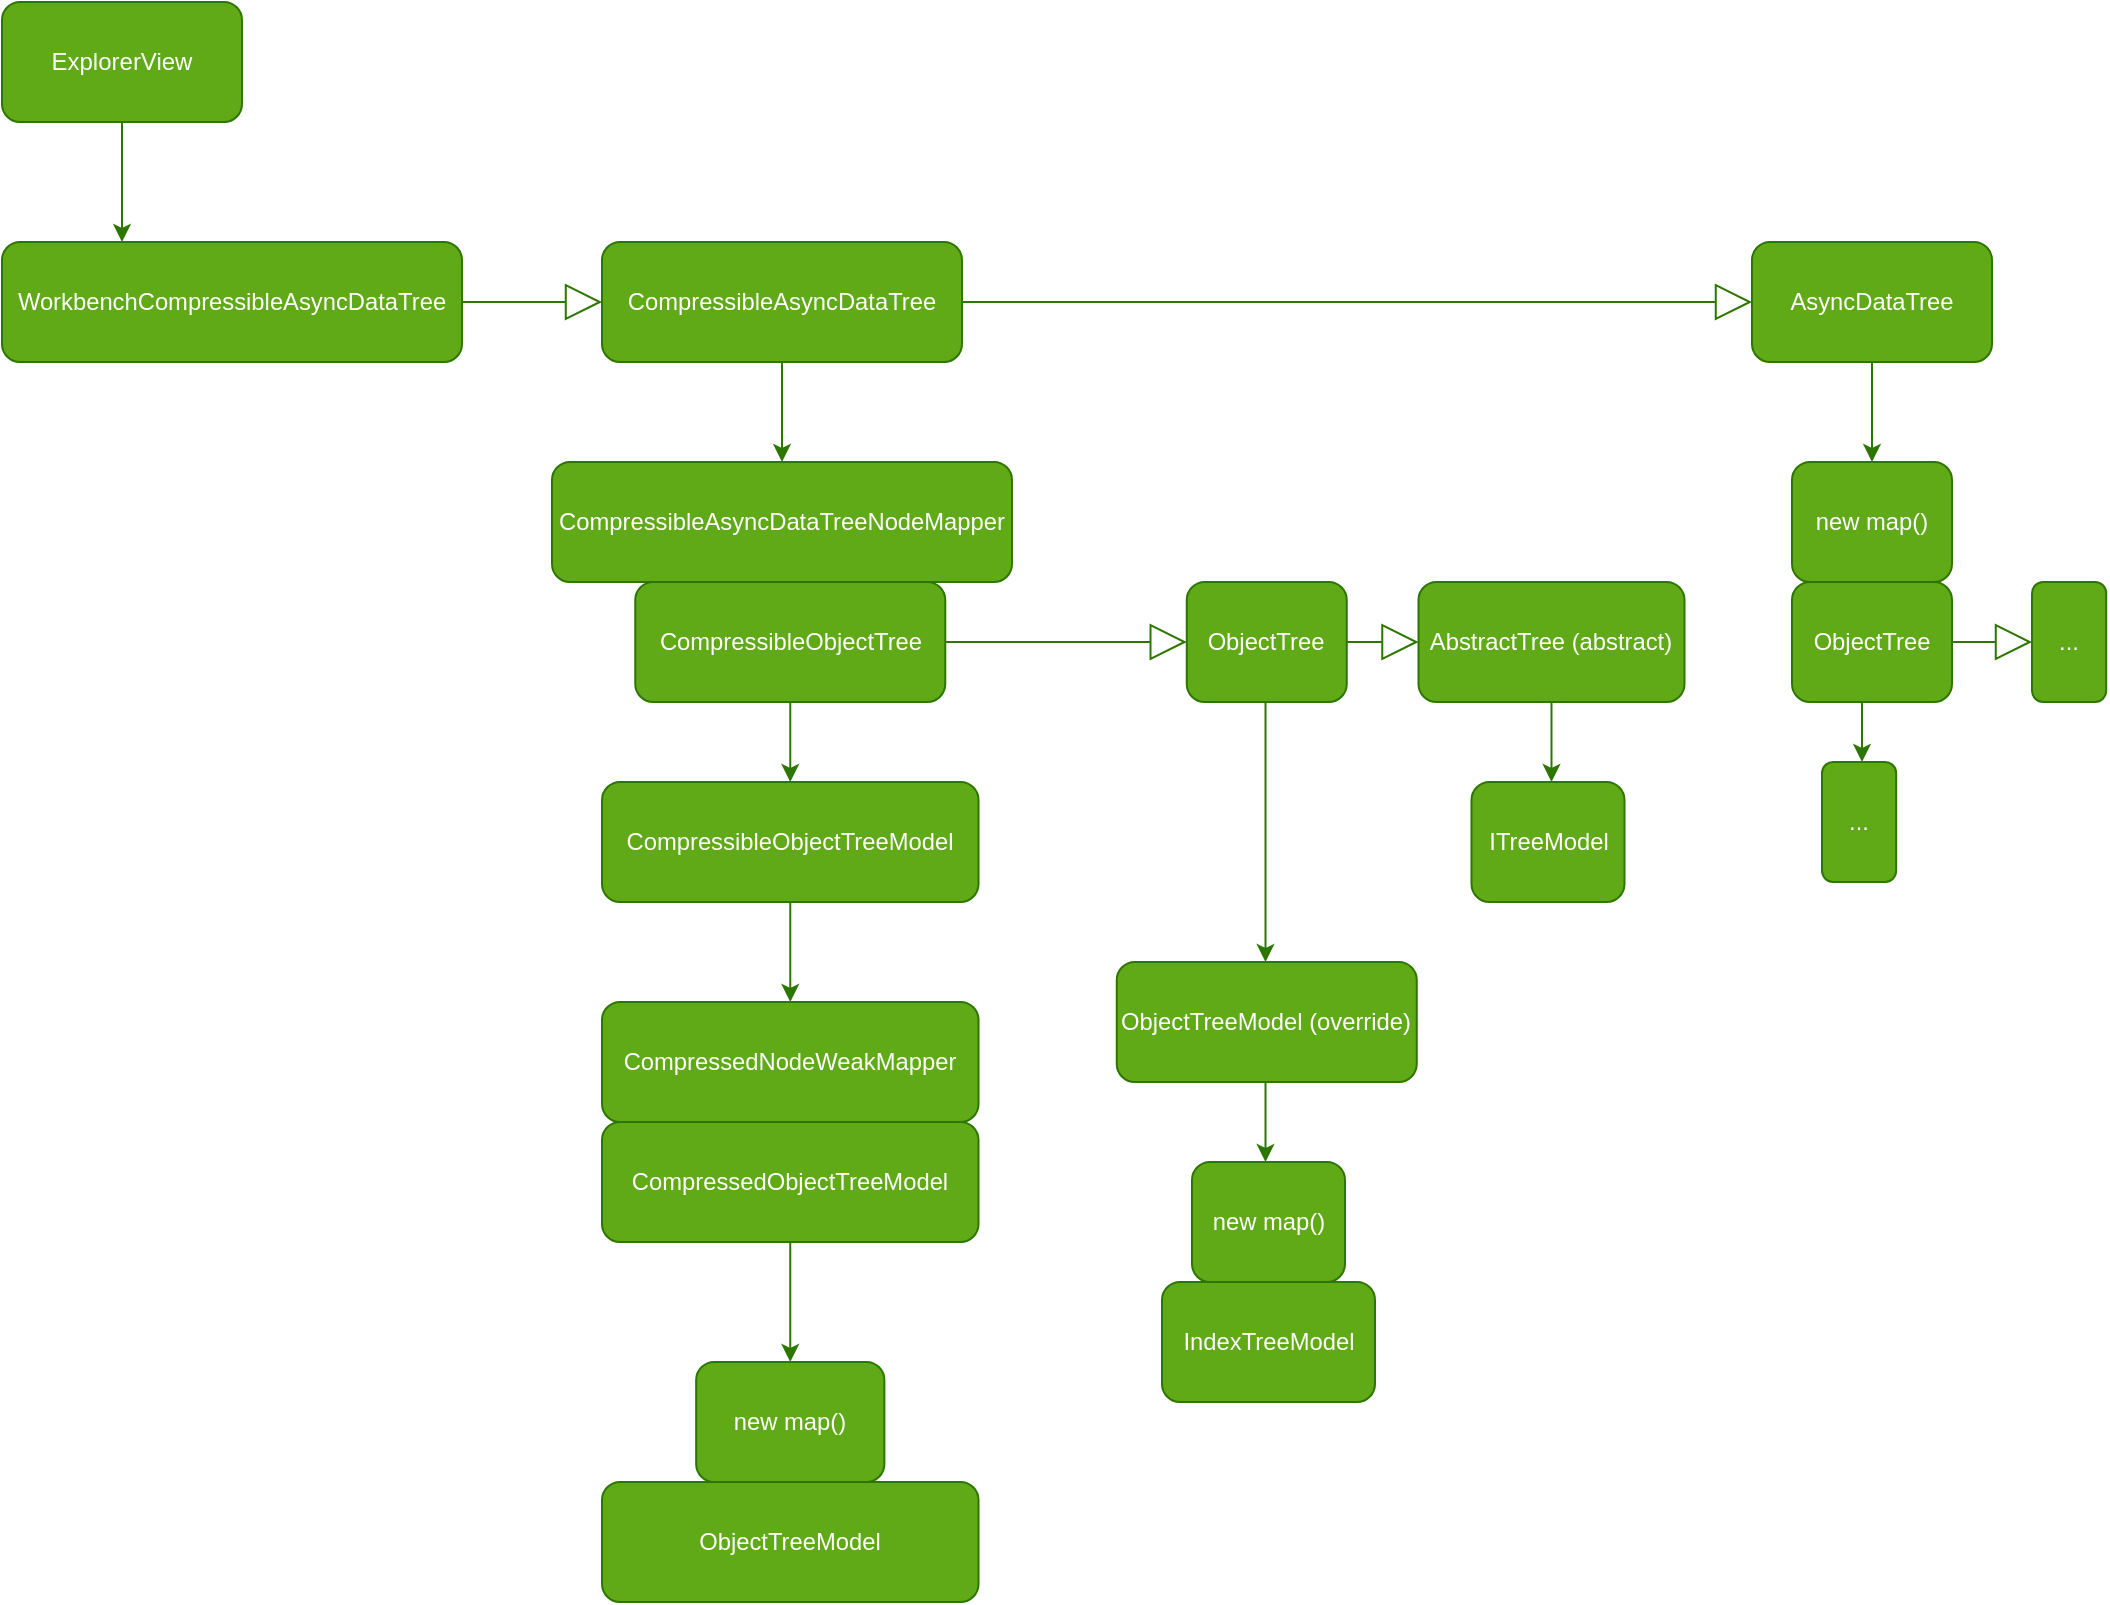 <mxfile>
    <diagram id="q6ZjXwOigtVPeb_UORay" name="Page-1">
        <mxGraphModel dx="1678" dy="789" grid="1" gridSize="10" guides="1" tooltips="1" connect="1" arrows="1" fold="1" page="1" pageScale="1" pageWidth="827" pageHeight="1169" background="#FFFFFF" math="0" shadow="0">
            <root>
                <mxCell id="0"/>
                <mxCell id="1" parent="0"/>
                <mxCell id="2" value="ExplorerView" style="rounded=1;whiteSpace=wrap;html=1;labelBackgroundColor=none;fontColor=#ffffff;fillColor=#60a917;strokeColor=#2D7600;" parent="1" vertex="1">
                    <mxGeometry x="10" y="210" width="120" height="60" as="geometry"/>
                </mxCell>
                <mxCell id="3" value="&lt;div style=&quot;text-align: left&quot;&gt;&lt;span style=&quot;font-size: 11.9px&quot;&gt;&lt;font&gt;WorkbenchCompressibleAsyncDataTree&lt;/font&gt;&lt;/span&gt;&lt;/div&gt;" style="rounded=1;whiteSpace=wrap;html=1;labelBackgroundColor=none;fontColor=#ffffff;fillColor=#60a917;strokeColor=#2D7600;" parent="1" vertex="1">
                    <mxGeometry x="10" y="330" width="230" height="60" as="geometry"/>
                </mxCell>
                <mxCell id="K2otVNH5BM3hFpUply0Z-3" value="" style="endArrow=classic;html=1;rounded=0;edgeStyle=elbowEdgeStyle;labelBackgroundColor=none;fontColor=#030202;fillColor=#60a917;strokeColor=#2D7600;" parent="1" source="2" target="3" edge="1">
                    <mxGeometry width="50" height="50" relative="1" as="geometry">
                        <mxPoint x="240" y="410" as="sourcePoint"/>
                        <mxPoint x="270" y="450" as="targetPoint"/>
                        <Array as="points">
                            <mxPoint x="70" y="330"/>
                        </Array>
                    </mxGeometry>
                </mxCell>
                <mxCell id="K2otVNH5BM3hFpUply0Z-4" value="&lt;div style=&quot;text-align: left&quot;&gt;&lt;font&gt;&lt;span style=&quot;font-size: 11.9px&quot;&gt;CompressibleAsyncDataTree&lt;/span&gt;&lt;/font&gt;&lt;br&gt;&lt;/div&gt;" style="rounded=1;whiteSpace=wrap;html=1;labelBackgroundColor=none;fontColor=#ffffff;fillColor=#60a917;strokeColor=#2D7600;" parent="1" vertex="1">
                    <mxGeometry x="310" y="330" width="180" height="60" as="geometry"/>
                </mxCell>
                <mxCell id="K2otVNH5BM3hFpUply0Z-5" value="" style="endArrow=block;endSize=16;endFill=0;html=1;rounded=0;labelBackgroundColor=none;fontColor=#030202;fillColor=#60a917;strokeColor=#2D7600;" parent="1" source="3" target="K2otVNH5BM3hFpUply0Z-4" edge="1">
                    <mxGeometry x="0.481" width="160" relative="1" as="geometry">
                        <mxPoint x="320" y="380" as="sourcePoint"/>
                        <mxPoint x="480" y="380" as="targetPoint"/>
                        <mxPoint as="offset"/>
                    </mxGeometry>
                </mxCell>
                <mxCell id="K2otVNH5BM3hFpUply0Z-6" value="&lt;div style=&quot;text-align: left&quot;&gt;&lt;font&gt;&lt;span style=&quot;font-size: 11.9px&quot;&gt;CompressibleAsyncDataTreeNodeMapper&lt;/span&gt;&lt;/font&gt;&lt;br&gt;&lt;/div&gt;" style="rounded=1;whiteSpace=wrap;html=1;labelBackgroundColor=none;fontColor=#ffffff;fillColor=#60a917;strokeColor=#2D7600;" parent="1" vertex="1">
                    <mxGeometry x="285" y="440" width="230" height="60" as="geometry"/>
                </mxCell>
                <mxCell id="K2otVNH5BM3hFpUply0Z-7" value="" style="endArrow=classic;html=1;rounded=0;edgeStyle=elbowEdgeStyle;labelBackgroundColor=none;fontColor=#030202;fillColor=#60a917;strokeColor=#2D7600;" parent="1" source="K2otVNH5BM3hFpUply0Z-4" target="K2otVNH5BM3hFpUply0Z-6" edge="1">
                    <mxGeometry width="50" height="50" relative="1" as="geometry">
                        <mxPoint x="390" y="400" as="sourcePoint"/>
                        <mxPoint x="390" y="460" as="targetPoint"/>
                        <Array as="points">
                            <mxPoint x="390" y="460"/>
                        </Array>
                    </mxGeometry>
                </mxCell>
                <mxCell id="K2otVNH5BM3hFpUply0Z-8" value="&lt;div style=&quot;text-align: left&quot;&gt;&lt;font&gt;&lt;span style=&quot;font-size: 11.9px&quot;&gt;AsyncDataTree&lt;/span&gt;&lt;/font&gt;&lt;br&gt;&lt;/div&gt;" style="rounded=1;whiteSpace=wrap;html=1;labelBackgroundColor=none;fontColor=#ffffff;fillColor=#60a917;strokeColor=#2D7600;" parent="1" vertex="1">
                    <mxGeometry x="885" y="330" width="120" height="60" as="geometry"/>
                </mxCell>
                <mxCell id="K2otVNH5BM3hFpUply0Z-9" value="" style="endArrow=block;endSize=16;endFill=0;html=1;rounded=0;labelBackgroundColor=none;fontColor=#030202;fillColor=#60a917;strokeColor=#2D7600;" parent="1" source="K2otVNH5BM3hFpUply0Z-4" target="K2otVNH5BM3hFpUply0Z-8" edge="1">
                    <mxGeometry x="0.481" width="160" relative="1" as="geometry">
                        <mxPoint x="450" y="360" as="sourcePoint"/>
                        <mxPoint x="720" y="380" as="targetPoint"/>
                        <mxPoint as="offset"/>
                    </mxGeometry>
                </mxCell>
                <mxCell id="K2otVNH5BM3hFpUply0Z-10" value="&lt;div style=&quot;text-align: left&quot;&gt;&lt;font&gt;&lt;span style=&quot;font-size: 11.9px&quot;&gt;new map()&lt;/span&gt;&lt;/font&gt;&lt;br&gt;&lt;/div&gt;" style="rounded=1;whiteSpace=wrap;html=1;labelBackgroundColor=none;fontColor=#ffffff;fillColor=#60a917;strokeColor=#2D7600;" parent="1" vertex="1">
                    <mxGeometry x="905" y="440" width="80" height="60" as="geometry"/>
                </mxCell>
                <mxCell id="K2otVNH5BM3hFpUply0Z-11" value="" style="endArrow=classic;html=1;rounded=0;edgeStyle=elbowEdgeStyle;labelBackgroundColor=none;fontColor=#030202;fillColor=#60a917;strokeColor=#2D7600;" parent="1" source="K2otVNH5BM3hFpUply0Z-8" target="K2otVNH5BM3hFpUply0Z-10" edge="1">
                    <mxGeometry width="50" height="50" relative="1" as="geometry">
                        <mxPoint x="975" y="400" as="sourcePoint"/>
                        <mxPoint x="965" y="470" as="targetPoint"/>
                        <Array as="points">
                            <mxPoint x="965" y="470"/>
                        </Array>
                    </mxGeometry>
                </mxCell>
                <mxCell id="K2otVNH5BM3hFpUply0Z-12" value="&lt;div style=&quot;text-align: left&quot;&gt;&lt;font&gt;&lt;span style=&quot;font-size: 11.9px&quot;&gt;ObjectTree&lt;/span&gt;&lt;/font&gt;&lt;br&gt;&lt;/div&gt;" style="rounded=1;whiteSpace=wrap;html=1;labelBackgroundColor=none;fontColor=#ffffff;fillColor=#60a917;strokeColor=#2D7600;" parent="1" vertex="1">
                    <mxGeometry x="905" y="500" width="80" height="60" as="geometry"/>
                </mxCell>
                <mxCell id="K2otVNH5BM3hFpUply0Z-13" value="&lt;div style=&quot;text-align: left&quot;&gt;&lt;font&gt;&lt;span style=&quot;font-size: 11.9px&quot;&gt;AbstractTree (abstract)&lt;/span&gt;&lt;/font&gt;&lt;br&gt;&lt;/div&gt;" style="rounded=1;whiteSpace=wrap;html=1;labelBackgroundColor=none;fontColor=#ffffff;fillColor=#60a917;strokeColor=#2D7600;" parent="1" vertex="1">
                    <mxGeometry x="718.25" y="500" width="133" height="60" as="geometry"/>
                </mxCell>
                <mxCell id="K2otVNH5BM3hFpUply0Z-15" value="&lt;div style=&quot;text-align: left&quot;&gt;&lt;font&gt;&lt;span style=&quot;font-size: 11.9px&quot;&gt;ITreeModel&lt;/span&gt;&lt;/font&gt;&lt;/div&gt;" style="rounded=1;whiteSpace=wrap;html=1;labelBackgroundColor=none;fontColor=#ffffff;fillColor=#60a917;strokeColor=#2D7600;" parent="1" vertex="1">
                    <mxGeometry x="744.75" y="600" width="76.5" height="60" as="geometry"/>
                </mxCell>
                <mxCell id="K2otVNH5BM3hFpUply0Z-16" value="" style="endArrow=classic;html=1;rounded=0;edgeStyle=elbowEdgeStyle;labelBackgroundColor=none;fontColor=#030202;fillColor=#60a917;strokeColor=#2D7600;" parent="1" source="K2otVNH5BM3hFpUply0Z-13" target="K2otVNH5BM3hFpUply0Z-15" edge="1">
                    <mxGeometry width="50" height="50" relative="1" as="geometry">
                        <mxPoint x="798.25" y="585" as="sourcePoint"/>
                        <mxPoint x="818.25" y="665" as="targetPoint"/>
                        <Array as="points">
                            <mxPoint x="783.25" y="620"/>
                        </Array>
                    </mxGeometry>
                </mxCell>
                <mxCell id="K2otVNH5BM3hFpUply0Z-20" value="&lt;div style=&quot;text-align: left&quot;&gt;&lt;font&gt;&lt;span style=&quot;font-size: 11.9px&quot;&gt;ObjectTreeModel (override)&lt;/span&gt;&lt;/font&gt;&lt;/div&gt;" style="rounded=1;whiteSpace=wrap;html=1;labelBackgroundColor=none;fontColor=#ffffff;fillColor=#60a917;strokeColor=#2D7600;" parent="1" vertex="1">
                    <mxGeometry x="567.38" y="690" width="150" height="60" as="geometry"/>
                </mxCell>
                <mxCell id="K2otVNH5BM3hFpUply0Z-21" value="" style="endArrow=classic;html=1;rounded=0;edgeStyle=elbowEdgeStyle;labelBackgroundColor=none;fontColor=#030202;fillColor=#60a917;strokeColor=#2D7600;" parent="1" edge="1">
                    <mxGeometry width="50" height="50" relative="1" as="geometry">
                        <mxPoint x="641.75" y="560" as="sourcePoint"/>
                        <mxPoint x="641.75" y="690" as="targetPoint"/>
                        <Array as="points">
                            <mxPoint x="641.75" y="645"/>
                        </Array>
                    </mxGeometry>
                </mxCell>
                <mxCell id="K2otVNH5BM3hFpUply0Z-22" value="&lt;div style=&quot;text-align: left&quot;&gt;&lt;font&gt;&lt;span style=&quot;font-size: 11.9px&quot;&gt;new map()&lt;/span&gt;&lt;/font&gt;&lt;/div&gt;" style="rounded=1;whiteSpace=wrap;html=1;labelBackgroundColor=none;fontColor=#ffffff;fillColor=#60a917;strokeColor=#2D7600;" parent="1" vertex="1">
                    <mxGeometry x="605" y="790" width="76.5" height="60" as="geometry"/>
                </mxCell>
                <mxCell id="K2otVNH5BM3hFpUply0Z-23" value="" style="endArrow=classic;html=1;rounded=0;edgeStyle=elbowEdgeStyle;labelBackgroundColor=none;fontColor=#030202;fillColor=#60a917;strokeColor=#2D7600;" parent="1" target="K2otVNH5BM3hFpUply0Z-22" edge="1">
                    <mxGeometry width="50" height="50" relative="1" as="geometry">
                        <mxPoint x="643.25" y="750" as="sourcePoint"/>
                        <mxPoint x="676.75" y="885" as="targetPoint"/>
                        <Array as="points">
                            <mxPoint x="641.75" y="840"/>
                        </Array>
                    </mxGeometry>
                </mxCell>
                <mxCell id="K2otVNH5BM3hFpUply0Z-24" value="&lt;div style=&quot;text-align: left&quot;&gt;&lt;font&gt;&lt;span style=&quot;font-size: 11.9px&quot;&gt;IndexTreeModel&lt;/span&gt;&lt;/font&gt;&lt;/div&gt;" style="rounded=1;whiteSpace=wrap;html=1;labelBackgroundColor=none;fontColor=#ffffff;fillColor=#60a917;strokeColor=#2D7600;" parent="1" vertex="1">
                    <mxGeometry x="590" y="850" width="106.5" height="60" as="geometry"/>
                </mxCell>
                <mxCell id="K2otVNH5BM3hFpUply0Z-25" value="&lt;div style=&quot;text-align: left&quot;&gt;&lt;font&gt;&lt;span style=&quot;font-size: 11.9px&quot;&gt;CompressibleObjectTree&lt;/span&gt;&lt;/font&gt;&lt;br&gt;&lt;/div&gt;" style="rounded=1;whiteSpace=wrap;html=1;labelBackgroundColor=none;fontColor=#ffffff;fillColor=#60a917;strokeColor=#2D7600;" parent="1" vertex="1">
                    <mxGeometry x="326.63" y="500" width="155" height="60" as="geometry"/>
                </mxCell>
                <mxCell id="K2otVNH5BM3hFpUply0Z-27" value="" style="endArrow=block;endSize=16;endFill=0;html=1;rounded=0;labelBackgroundColor=none;fontColor=#030202;fillColor=#60a917;strokeColor=#2D7600;" parent="1" source="K2otVNH5BM3hFpUply0Z-25" target="K2otVNH5BM3hFpUply0Z-28" edge="1">
                    <mxGeometry x="0.481" width="160" relative="1" as="geometry">
                        <mxPoint x="481.63" y="420" as="sourcePoint"/>
                        <mxPoint x="554.13" y="530" as="targetPoint"/>
                        <mxPoint as="offset"/>
                    </mxGeometry>
                </mxCell>
                <mxCell id="K2otVNH5BM3hFpUply0Z-28" value="&lt;div style=&quot;text-align: left&quot;&gt;&lt;font&gt;&lt;span style=&quot;font-size: 11.9px&quot;&gt;ObjectTree&lt;/span&gt;&lt;/font&gt;&lt;br&gt;&lt;/div&gt;" style="rounded=1;whiteSpace=wrap;html=1;labelBackgroundColor=none;fontColor=#ffffff;fillColor=#60a917;strokeColor=#2D7600;" parent="1" vertex="1">
                    <mxGeometry x="602.38" y="500" width="80" height="60" as="geometry"/>
                </mxCell>
                <mxCell id="K2otVNH5BM3hFpUply0Z-29" value="&lt;div style=&quot;text-align: left&quot;&gt;&lt;font&gt;&lt;span style=&quot;font-size: 11.9px&quot;&gt;...&lt;/span&gt;&lt;/font&gt;&lt;br&gt;&lt;/div&gt;" style="rounded=1;whiteSpace=wrap;html=1;labelBackgroundColor=none;fontColor=#ffffff;fillColor=#60a917;strokeColor=#2D7600;" parent="1" vertex="1">
                    <mxGeometry x="1025" y="500" width="37.1" height="60" as="geometry"/>
                </mxCell>
                <mxCell id="K2otVNH5BM3hFpUply0Z-30" value="" style="endArrow=block;endSize=16;endFill=0;html=1;rounded=0;labelBackgroundColor=none;fontColor=#030202;fillColor=#60a917;strokeColor=#2D7600;" parent="1" target="K2otVNH5BM3hFpUply0Z-29" edge="1">
                    <mxGeometry x="0.481" width="160" relative="1" as="geometry">
                        <mxPoint x="985.0" y="530.0" as="sourcePoint"/>
                        <mxPoint x="1190.9" y="550" as="targetPoint"/>
                        <mxPoint as="offset"/>
                    </mxGeometry>
                </mxCell>
                <mxCell id="K2otVNH5BM3hFpUply0Z-31" value="&lt;div style=&quot;text-align: left&quot;&gt;&lt;font&gt;&lt;span style=&quot;font-size: 11.9px&quot;&gt;CompressibleObjectTreeModel&lt;/span&gt;&lt;/font&gt;&lt;/div&gt;" style="rounded=1;whiteSpace=wrap;html=1;labelBackgroundColor=none;fontColor=#ffffff;fillColor=#60a917;strokeColor=#2D7600;" parent="1" vertex="1">
                    <mxGeometry x="310.01" y="600" width="188.25" height="60" as="geometry"/>
                </mxCell>
                <mxCell id="K2otVNH5BM3hFpUply0Z-32" value="" style="endArrow=classic;html=1;rounded=0;edgeStyle=elbowEdgeStyle;labelBackgroundColor=none;fontColor=#030202;fillColor=#60a917;strokeColor=#2D7600;" parent="1" source="K2otVNH5BM3hFpUply0Z-25" target="K2otVNH5BM3hFpUply0Z-31" edge="1">
                    <mxGeometry width="50" height="50" relative="1" as="geometry">
                        <mxPoint x="404.13" y="570" as="sourcePoint"/>
                        <mxPoint x="437.63" y="705" as="targetPoint"/>
                        <Array as="points">
                            <mxPoint x="402.63" y="660"/>
                        </Array>
                    </mxGeometry>
                </mxCell>
                <mxCell id="K2otVNH5BM3hFpUply0Z-35" value="&lt;div style=&quot;text-align: left&quot;&gt;&lt;font&gt;&lt;span style=&quot;font-size: 11.9px&quot;&gt;CompressedNodeWeakMapper&lt;/span&gt;&lt;/font&gt;&lt;/div&gt;" style="rounded=1;whiteSpace=wrap;html=1;labelBackgroundColor=none;fontColor=#ffffff;fillColor=#60a917;strokeColor=#2D7600;" parent="1" vertex="1">
                    <mxGeometry x="310.01" y="710" width="188.25" height="60" as="geometry"/>
                </mxCell>
                <mxCell id="K2otVNH5BM3hFpUply0Z-36" value="" style="endArrow=classic;html=1;rounded=0;edgeStyle=elbowEdgeStyle;labelBackgroundColor=none;fontColor=#030202;fillColor=#60a917;strokeColor=#2D7600;" parent="1" source="K2otVNH5BM3hFpUply0Z-31" target="K2otVNH5BM3hFpUply0Z-35" edge="1">
                    <mxGeometry width="50" height="50" relative="1" as="geometry">
                        <mxPoint x="404.13" y="670" as="sourcePoint"/>
                        <mxPoint x="437.63" y="815" as="targetPoint"/>
                        <Array as="points">
                            <mxPoint x="402.63" y="770"/>
                        </Array>
                    </mxGeometry>
                </mxCell>
                <mxCell id="K2otVNH5BM3hFpUply0Z-37" value="&lt;div style=&quot;text-align: left&quot;&gt;&lt;font&gt;&lt;span style=&quot;font-size: 11.9px&quot;&gt;CompressedObjectTreeModel&lt;/span&gt;&lt;/font&gt;&lt;/div&gt;" style="rounded=1;whiteSpace=wrap;html=1;labelBackgroundColor=none;fontColor=#ffffff;fillColor=#60a917;strokeColor=#2D7600;" parent="1" vertex="1">
                    <mxGeometry x="310" y="770" width="188.25" height="60" as="geometry"/>
                </mxCell>
                <mxCell id="K2otVNH5BM3hFpUply0Z-39" value="&lt;div style=&quot;text-align: left&quot;&gt;&lt;font&gt;&lt;span style=&quot;font-size: 11.9px&quot;&gt;new map()&lt;/span&gt;&lt;/font&gt;&lt;/div&gt;" style="rounded=1;whiteSpace=wrap;html=1;labelBackgroundColor=none;fontColor=#ffffff;fillColor=#60a917;strokeColor=#2D7600;" parent="1" vertex="1">
                    <mxGeometry x="357.08" y="890" width="94.12" height="60" as="geometry"/>
                </mxCell>
                <mxCell id="K2otVNH5BM3hFpUply0Z-40" value="" style="endArrow=classic;html=1;rounded=0;edgeStyle=elbowEdgeStyle;labelBackgroundColor=none;fontColor=#030202;fillColor=#60a917;strokeColor=#2D7600;" parent="1" source="K2otVNH5BM3hFpUply0Z-37" target="K2otVNH5BM3hFpUply0Z-39" edge="1">
                    <mxGeometry width="50" height="50" relative="1" as="geometry">
                        <mxPoint x="404.13" y="850" as="sourcePoint"/>
                        <mxPoint x="437.63" y="995" as="targetPoint"/>
                        <Array as="points">
                            <mxPoint x="402.63" y="950"/>
                        </Array>
                    </mxGeometry>
                </mxCell>
                <mxCell id="K2otVNH5BM3hFpUply0Z-41" value="&lt;div style=&quot;text-align: left&quot;&gt;&lt;font&gt;&lt;span style=&quot;font-size: 11.9px&quot;&gt;ObjectTreeModel&lt;/span&gt;&lt;/font&gt;&lt;/div&gt;" style="rounded=1;whiteSpace=wrap;html=1;labelBackgroundColor=none;fontColor=#ffffff;fillColor=#60a917;strokeColor=#2D7600;" parent="1" vertex="1">
                    <mxGeometry x="310.01" y="950" width="188.25" height="60" as="geometry"/>
                </mxCell>
                <mxCell id="K2otVNH5BM3hFpUply0Z-43" value="" style="endArrow=block;endSize=16;endFill=0;html=1;rounded=0;labelBackgroundColor=none;fontColor=#030202;fillColor=#60a917;strokeColor=#2D7600;" parent="1" source="K2otVNH5BM3hFpUply0Z-28" target="K2otVNH5BM3hFpUply0Z-13" edge="1">
                    <mxGeometry x="0.481" width="160" relative="1" as="geometry">
                        <mxPoint x="1053.25" y="540.0" as="sourcePoint"/>
                        <mxPoint x="1093.25" y="540.0" as="targetPoint"/>
                        <mxPoint as="offset"/>
                    </mxGeometry>
                </mxCell>
                <mxCell id="K2otVNH5BM3hFpUply0Z-44" value="" style="endArrow=classic;html=1;rounded=0;edgeStyle=elbowEdgeStyle;labelBackgroundColor=none;fontColor=#030202;fillColor=#60a917;strokeColor=#2D7600;" parent="1" source="K2otVNH5BM3hFpUply0Z-12" target="K2otVNH5BM3hFpUply0Z-45" edge="1">
                    <mxGeometry width="50" height="50" relative="1" as="geometry">
                        <mxPoint x="736.5" y="570" as="sourcePoint"/>
                        <mxPoint x="960" y="620" as="targetPoint"/>
                        <Array as="points">
                            <mxPoint x="940" y="580"/>
                        </Array>
                    </mxGeometry>
                </mxCell>
                <mxCell id="K2otVNH5BM3hFpUply0Z-45" value="&lt;div style=&quot;text-align: left&quot;&gt;&lt;font&gt;&lt;span style=&quot;font-size: 11.9px&quot;&gt;...&lt;/span&gt;&lt;/font&gt;&lt;br&gt;&lt;/div&gt;" style="rounded=1;whiteSpace=wrap;html=1;labelBackgroundColor=none;fontColor=#ffffff;fillColor=#60a917;strokeColor=#2D7600;" parent="1" vertex="1">
                    <mxGeometry x="920" y="590" width="37.1" height="60" as="geometry"/>
                </mxCell>
            </root>
        </mxGraphModel>
    </diagram>
</mxfile>